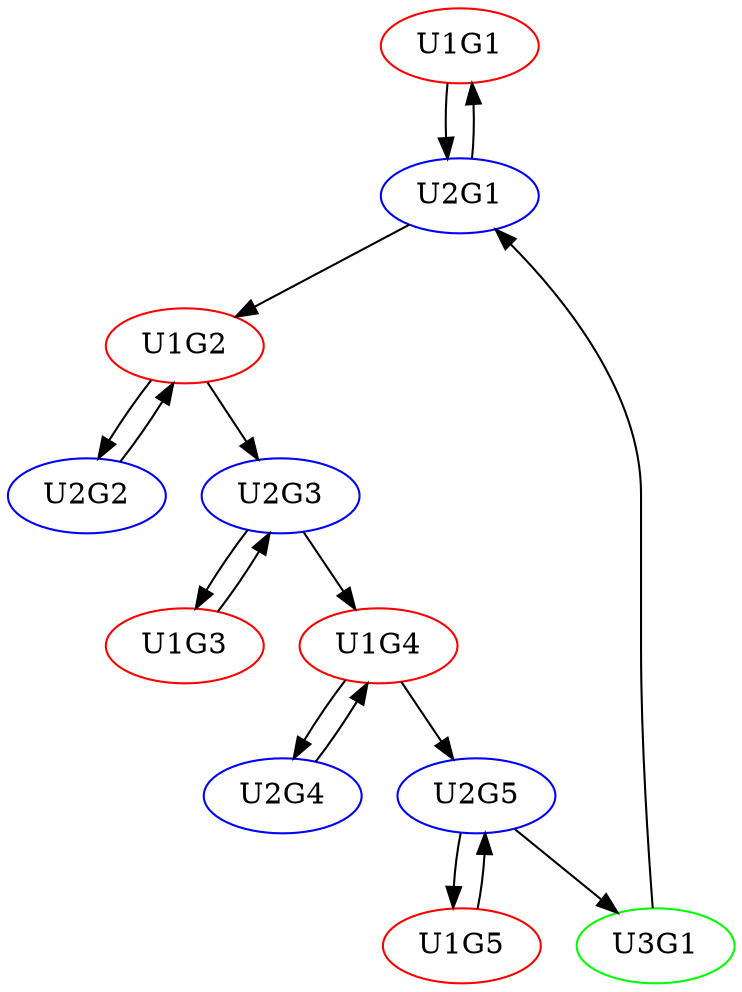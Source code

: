 // This file is part of mathtrader.
//
// Copyright (C) 2021 George Ioannidis
//
// mathtrader is free software: you can redistribute it and/or modify
// it under the terms of the GNU General Public License as published by
// the Free Software Foundation, either version 3 of the License, or
// (at your option) any later version.
//
// mathtrader is distributed in the hope that it will be useful,
// but WITHOUT ANY WARRANTY; without even the implied warranty of
// MERCHANTABILITY or FITNESS FOR A PARTICULAR PURPOSE. See the
// GNU General Public License for more details.
//
// You should have received a copy of the GNU General Public License
// along with mathtrader. If not, see <http://www.gnu.org/licenses/>.

// Defines a directed graph representing the following trade scenario.
// Users U1, U2, and U3 offer items for trade. U1 and U2 offer 5 items each,
// while U3 offers only a single item. There are two distinct trade scenarios:
//
// 1. Maximize trading items: users U1 and U2 trade all their items with each
//    other. U3 does not trade. Only 1 item is not traded.
//
// 2. Maximize trading users: U1 trades 3 items, U2 trades 2 items, U3 trades
//    their single item. All users trade. 5 items are not traded.
digraph {
  root=U3G1;
  node [color=red];
  U1G1;
  U1G2;
  U1G3;
  U1G4;
  U1G5;
  node [color=blue];
  U2G1;
  U2G2;
  U2G3;
  U2G4;
  U2G5;
  node [color=green];
  U3G1;
  node [color=black];

  U1G1 -> U2G1;
  U2G1 -> {U1G1 U1G2};

  U1G2 -> {U2G2 U2G3};
  U2G2 -> U1G2;

  U1G3 -> U2G3;
  U2G3 -> {U1G3 U1G4};

  U1G4 -> {U2G4 U2G5};
  U2G4 -> U1G4;

  U1G5 -> U2G5;
  U2G5 -> U1G5;

  U3G1 -> U2G1;
  U2G5 -> U3G1;
}
